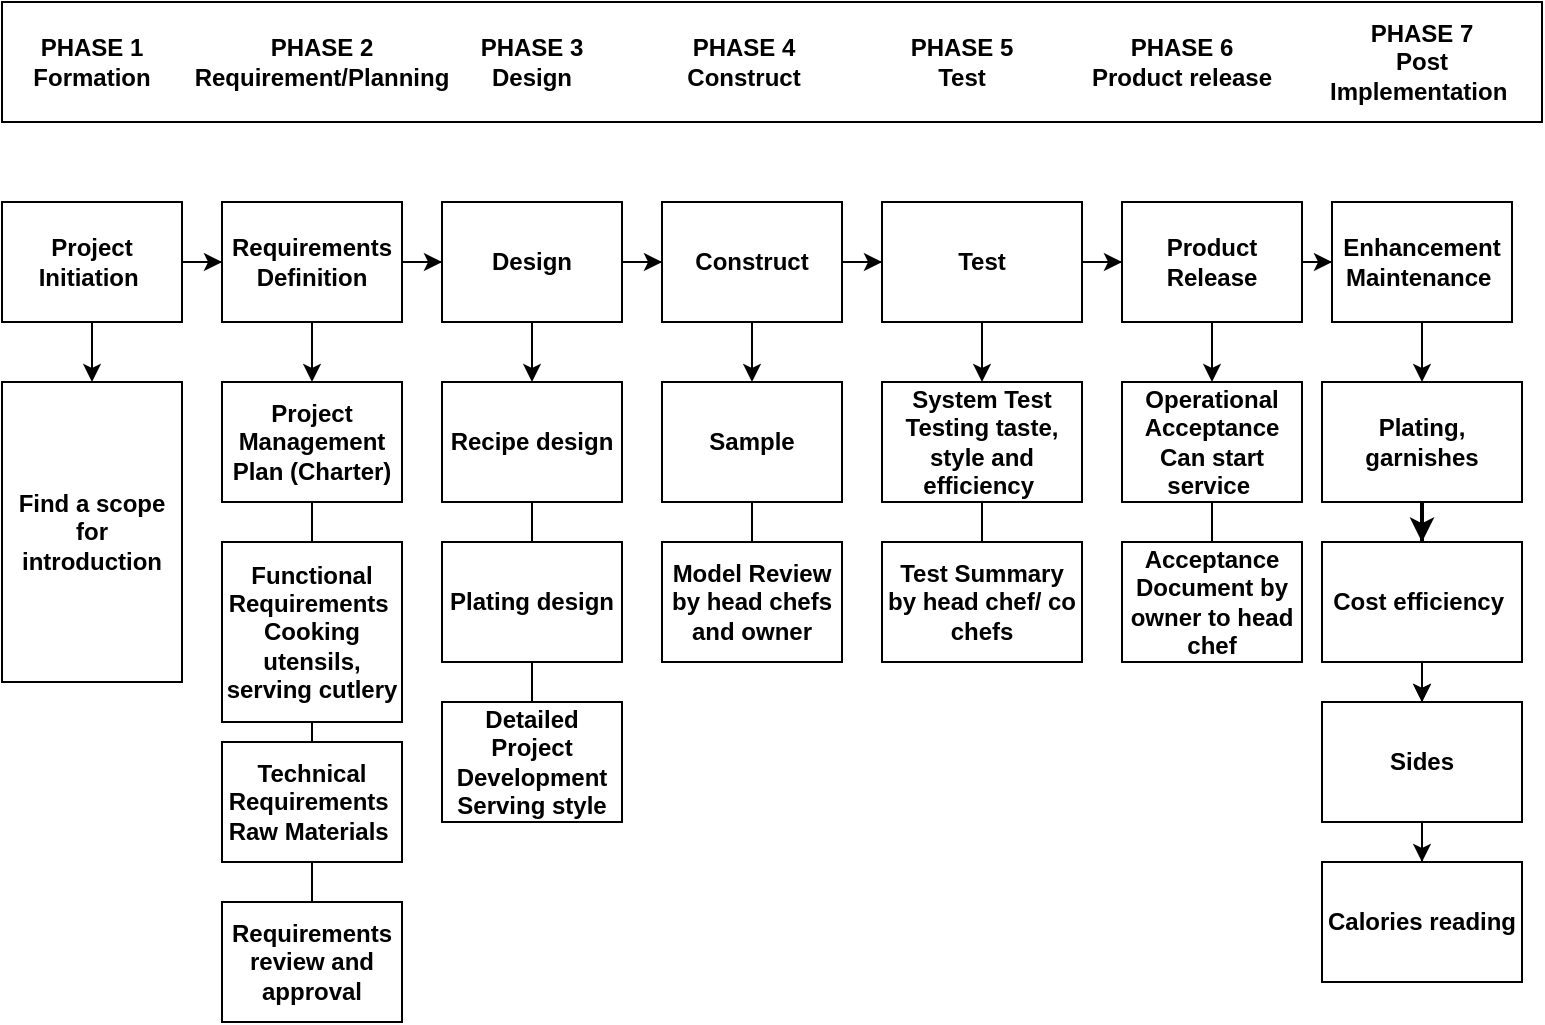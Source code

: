 <mxfile version="16.4.7" type="github">
  <diagram id="LQ69D8eemHiY_h8oVcqF" name="Page-1">
    <mxGraphModel dx="1278" dy="589" grid="1" gridSize="10" guides="1" tooltips="1" connect="1" arrows="1" fold="1" page="1" pageScale="1" pageWidth="850" pageHeight="1100" math="0" shadow="0">
      <root>
        <mxCell id="0" />
        <mxCell id="1" parent="0" />
        <mxCell id="iYVpCpsxszZO10fB_xN_-1" value="" style="rounded=0;whiteSpace=wrap;html=1;fontStyle=1" parent="1" vertex="1">
          <mxGeometry x="70" y="20" width="770" height="60" as="geometry" />
        </mxCell>
        <mxCell id="iYVpCpsxszZO10fB_xN_-2" value="PHASE 1&lt;br&gt;Formation" style="text;html=1;strokeColor=none;fillColor=none;align=center;verticalAlign=middle;whiteSpace=wrap;rounded=0;fontStyle=1" parent="1" vertex="1">
          <mxGeometry x="70" y="20" width="90" height="60" as="geometry" />
        </mxCell>
        <mxCell id="iYVpCpsxszZO10fB_xN_-3" value="PHASE 2&lt;br&gt;Requirement/Planning" style="text;html=1;strokeColor=none;fillColor=none;align=center;verticalAlign=middle;whiteSpace=wrap;rounded=0;fontStyle=1" parent="1" vertex="1">
          <mxGeometry x="180" y="20" width="100" height="60" as="geometry" />
        </mxCell>
        <mxCell id="iYVpCpsxszZO10fB_xN_-4" value="PHASE 3&lt;br&gt;Design" style="text;html=1;strokeColor=none;fillColor=none;align=center;verticalAlign=middle;whiteSpace=wrap;rounded=0;fontStyle=1" parent="1" vertex="1">
          <mxGeometry x="285" y="20" width="100" height="60" as="geometry" />
        </mxCell>
        <mxCell id="iYVpCpsxszZO10fB_xN_-5" value="PHASE 4&lt;br&gt;Construct" style="text;html=1;strokeColor=none;fillColor=none;align=center;verticalAlign=middle;whiteSpace=wrap;rounded=0;fontStyle=1" parent="1" vertex="1">
          <mxGeometry x="391" y="20" width="100" height="60" as="geometry" />
        </mxCell>
        <mxCell id="iYVpCpsxszZO10fB_xN_-6" value="PHASE 5&lt;br&gt;Test" style="text;html=1;strokeColor=none;fillColor=none;align=center;verticalAlign=middle;whiteSpace=wrap;rounded=0;fontStyle=1" parent="1" vertex="1">
          <mxGeometry x="500" y="20" width="100" height="60" as="geometry" />
        </mxCell>
        <mxCell id="iYVpCpsxszZO10fB_xN_-7" value="PHASE 6&lt;br&gt;Product release" style="text;html=1;strokeColor=none;fillColor=none;align=center;verticalAlign=middle;whiteSpace=wrap;rounded=0;fontStyle=1" parent="1" vertex="1">
          <mxGeometry x="610" y="20" width="100" height="60" as="geometry" />
        </mxCell>
        <mxCell id="iYVpCpsxszZO10fB_xN_-8" value="PHASE 7&lt;br&gt;Post Implementation&amp;nbsp;" style="text;html=1;strokeColor=none;fillColor=none;align=center;verticalAlign=middle;whiteSpace=wrap;rounded=0;fontStyle=1" parent="1" vertex="1">
          <mxGeometry x="720" y="20" width="120" height="60" as="geometry" />
        </mxCell>
        <mxCell id="iYVpCpsxszZO10fB_xN_-9" value="" style="edgeStyle=orthogonalEdgeStyle;rounded=0;orthogonalLoop=1;jettySize=auto;html=1;fontStyle=1" parent="1" source="iYVpCpsxszZO10fB_xN_-11" target="iYVpCpsxszZO10fB_xN_-14" edge="1">
          <mxGeometry relative="1" as="geometry" />
        </mxCell>
        <mxCell id="iYVpCpsxszZO10fB_xN_-10" value="" style="edgeStyle=orthogonalEdgeStyle;rounded=0;orthogonalLoop=1;jettySize=auto;html=1;endArrow=classic;endFill=1;fontStyle=1" parent="1" source="iYVpCpsxszZO10fB_xN_-11" target="iYVpCpsxszZO10fB_xN_-29" edge="1">
          <mxGeometry relative="1" as="geometry" />
        </mxCell>
        <mxCell id="iYVpCpsxszZO10fB_xN_-11" value="Project Initiation&amp;nbsp;" style="rounded=0;whiteSpace=wrap;html=1;fontStyle=1" parent="1" vertex="1">
          <mxGeometry x="70" y="120" width="90" height="60" as="geometry" />
        </mxCell>
        <mxCell id="iYVpCpsxszZO10fB_xN_-12" value="" style="edgeStyle=orthogonalEdgeStyle;rounded=0;orthogonalLoop=1;jettySize=auto;html=1;fontStyle=1" parent="1" source="iYVpCpsxszZO10fB_xN_-14" target="iYVpCpsxszZO10fB_xN_-17" edge="1">
          <mxGeometry relative="1" as="geometry" />
        </mxCell>
        <mxCell id="iYVpCpsxszZO10fB_xN_-13" value="" style="edgeStyle=orthogonalEdgeStyle;rounded=0;orthogonalLoop=1;jettySize=auto;html=1;entryX=0.5;entryY=0;entryDx=0;entryDy=0;startArrow=none;startFill=0;endArrow=classic;endFill=1;fontStyle=1" parent="1" source="iYVpCpsxszZO10fB_xN_-14" target="iYVpCpsxszZO10fB_xN_-47" edge="1">
          <mxGeometry relative="1" as="geometry" />
        </mxCell>
        <mxCell id="iYVpCpsxszZO10fB_xN_-14" value="Requirements Definition" style="rounded=0;whiteSpace=wrap;html=1;fontStyle=1" parent="1" vertex="1">
          <mxGeometry x="180" y="120" width="90" height="60" as="geometry" />
        </mxCell>
        <mxCell id="iYVpCpsxszZO10fB_xN_-15" value="" style="edgeStyle=orthogonalEdgeStyle;rounded=0;orthogonalLoop=1;jettySize=auto;html=1;fontStyle=1" parent="1" source="iYVpCpsxszZO10fB_xN_-17" target="iYVpCpsxszZO10fB_xN_-20" edge="1">
          <mxGeometry relative="1" as="geometry" />
        </mxCell>
        <mxCell id="iYVpCpsxszZO10fB_xN_-16" value="" style="edgeStyle=orthogonalEdgeStyle;rounded=0;orthogonalLoop=1;jettySize=auto;html=1;fontStyle=1" parent="1" source="iYVpCpsxszZO10fB_xN_-17" target="iYVpCpsxszZO10fB_xN_-42" edge="1">
          <mxGeometry relative="1" as="geometry" />
        </mxCell>
        <mxCell id="iYVpCpsxszZO10fB_xN_-17" value="Design" style="rounded=0;whiteSpace=wrap;html=1;fontStyle=1" parent="1" vertex="1">
          <mxGeometry x="290" y="120" width="90" height="60" as="geometry" />
        </mxCell>
        <mxCell id="iYVpCpsxszZO10fB_xN_-18" value="" style="edgeStyle=orthogonalEdgeStyle;rounded=0;orthogonalLoop=1;jettySize=auto;html=1;fontStyle=1" parent="1" source="iYVpCpsxszZO10fB_xN_-20" target="iYVpCpsxszZO10fB_xN_-23" edge="1">
          <mxGeometry relative="1" as="geometry" />
        </mxCell>
        <mxCell id="iYVpCpsxszZO10fB_xN_-19" value="" style="edgeStyle=orthogonalEdgeStyle;rounded=0;orthogonalLoop=1;jettySize=auto;html=1;fontStyle=1" parent="1" source="iYVpCpsxszZO10fB_xN_-20" target="iYVpCpsxszZO10fB_xN_-39" edge="1">
          <mxGeometry relative="1" as="geometry" />
        </mxCell>
        <mxCell id="iYVpCpsxszZO10fB_xN_-20" value="Construct" style="rounded=0;whiteSpace=wrap;html=1;fontStyle=1" parent="1" vertex="1">
          <mxGeometry x="400" y="120" width="90" height="60" as="geometry" />
        </mxCell>
        <mxCell id="iYVpCpsxszZO10fB_xN_-21" value="" style="edgeStyle=orthogonalEdgeStyle;rounded=0;orthogonalLoop=1;jettySize=auto;html=1;fontStyle=1" parent="1" source="iYVpCpsxszZO10fB_xN_-23" target="iYVpCpsxszZO10fB_xN_-26" edge="1">
          <mxGeometry relative="1" as="geometry" />
        </mxCell>
        <mxCell id="iYVpCpsxszZO10fB_xN_-22" value="" style="edgeStyle=orthogonalEdgeStyle;rounded=0;orthogonalLoop=1;jettySize=auto;html=1;entryX=0.5;entryY=0;entryDx=0;entryDy=0;fontStyle=1" parent="1" source="iYVpCpsxszZO10fB_xN_-23" target="iYVpCpsxszZO10fB_xN_-36" edge="1">
          <mxGeometry relative="1" as="geometry" />
        </mxCell>
        <mxCell id="iYVpCpsxszZO10fB_xN_-23" value="Test" style="rounded=0;whiteSpace=wrap;html=1;fontStyle=1" parent="1" vertex="1">
          <mxGeometry x="510" y="120" width="100" height="60" as="geometry" />
        </mxCell>
        <mxCell id="iYVpCpsxszZO10fB_xN_-24" value="" style="edgeStyle=orthogonalEdgeStyle;rounded=0;orthogonalLoop=1;jettySize=auto;html=1;fontStyle=1" parent="1" source="iYVpCpsxszZO10fB_xN_-26" target="iYVpCpsxszZO10fB_xN_-28" edge="1">
          <mxGeometry relative="1" as="geometry" />
        </mxCell>
        <mxCell id="iYVpCpsxszZO10fB_xN_-25" value="" style="edgeStyle=orthogonalEdgeStyle;rounded=0;orthogonalLoop=1;jettySize=auto;html=1;fontStyle=1" parent="1" source="iYVpCpsxszZO10fB_xN_-26" target="iYVpCpsxszZO10fB_xN_-33" edge="1">
          <mxGeometry relative="1" as="geometry" />
        </mxCell>
        <mxCell id="iYVpCpsxszZO10fB_xN_-26" value="Product Release" style="rounded=0;whiteSpace=wrap;html=1;fontStyle=1" parent="1" vertex="1">
          <mxGeometry x="630" y="120" width="90" height="60" as="geometry" />
        </mxCell>
        <mxCell id="iYVpCpsxszZO10fB_xN_-27" value="" style="edgeStyle=orthogonalEdgeStyle;rounded=0;orthogonalLoop=1;jettySize=auto;html=1;fontStyle=1" parent="1" source="iYVpCpsxszZO10fB_xN_-28" target="iYVpCpsxszZO10fB_xN_-31" edge="1">
          <mxGeometry relative="1" as="geometry" />
        </mxCell>
        <mxCell id="iYVpCpsxszZO10fB_xN_-28" value="Enhancement Maintenance&amp;nbsp;" style="rounded=0;whiteSpace=wrap;html=1;fontStyle=1" parent="1" vertex="1">
          <mxGeometry x="735" y="120" width="90" height="60" as="geometry" />
        </mxCell>
        <mxCell id="iYVpCpsxszZO10fB_xN_-29" value="Find a scope for introduction" style="rounded=0;whiteSpace=wrap;html=1;fontStyle=1" parent="1" vertex="1">
          <mxGeometry x="70" y="210" width="90" height="150" as="geometry" />
        </mxCell>
        <mxCell id="iYVpCpsxszZO10fB_xN_-30" value="" style="edgeStyle=orthogonalEdgeStyle;rounded=0;orthogonalLoop=1;jettySize=auto;html=1;fontSize=14;startArrow=none;startFill=0;endArrow=classic;endFill=1;strokeWidth=2;" parent="1" source="iYVpCpsxszZO10fB_xN_-31" target="iYVpCpsxszZO10fB_xN_-53" edge="1">
          <mxGeometry relative="1" as="geometry" />
        </mxCell>
        <mxCell id="iYVpCpsxszZO10fB_xN_-31" value="Plating, garnishes" style="rounded=0;whiteSpace=wrap;html=1;fontStyle=1" parent="1" vertex="1">
          <mxGeometry x="730" y="210" width="100" height="60" as="geometry" />
        </mxCell>
        <mxCell id="iYVpCpsxszZO10fB_xN_-32" value="" style="edgeStyle=orthogonalEdgeStyle;rounded=0;orthogonalLoop=1;jettySize=auto;html=1;endArrow=none;endFill=0;fontStyle=1" parent="1" source="iYVpCpsxszZO10fB_xN_-33" target="iYVpCpsxszZO10fB_xN_-34" edge="1">
          <mxGeometry relative="1" as="geometry" />
        </mxCell>
        <mxCell id="iYVpCpsxszZO10fB_xN_-33" value="Operational Acceptance&lt;br&gt;Can start service&amp;nbsp;" style="rounded=0;whiteSpace=wrap;html=1;fontStyle=1" parent="1" vertex="1">
          <mxGeometry x="630" y="210" width="90" height="60" as="geometry" />
        </mxCell>
        <mxCell id="iYVpCpsxszZO10fB_xN_-34" value="Acceptance Document by owner to head chef" style="rounded=0;whiteSpace=wrap;html=1;fontStyle=1" parent="1" vertex="1">
          <mxGeometry x="630" y="290" width="90" height="60" as="geometry" />
        </mxCell>
        <mxCell id="iYVpCpsxszZO10fB_xN_-35" value="" style="edgeStyle=orthogonalEdgeStyle;rounded=0;orthogonalLoop=1;jettySize=auto;html=1;endArrow=none;endFill=0;fontStyle=1" parent="1" source="iYVpCpsxszZO10fB_xN_-36" target="iYVpCpsxszZO10fB_xN_-37" edge="1">
          <mxGeometry relative="1" as="geometry" />
        </mxCell>
        <mxCell id="iYVpCpsxszZO10fB_xN_-36" value="System Test&lt;br&gt;Testing taste, style and efficiency&amp;nbsp;" style="rounded=0;whiteSpace=wrap;html=1;fontStyle=1" parent="1" vertex="1">
          <mxGeometry x="510" y="210" width="100" height="60" as="geometry" />
        </mxCell>
        <mxCell id="iYVpCpsxszZO10fB_xN_-37" value="Test Summary by head chef/ co chefs" style="rounded=0;whiteSpace=wrap;html=1;fontStyle=1" parent="1" vertex="1">
          <mxGeometry x="510" y="290" width="100" height="60" as="geometry" />
        </mxCell>
        <mxCell id="iYVpCpsxszZO10fB_xN_-38" value="" style="edgeStyle=orthogonalEdgeStyle;rounded=0;orthogonalLoop=1;jettySize=auto;html=1;endArrow=none;endFill=0;fontStyle=1" parent="1" source="iYVpCpsxszZO10fB_xN_-39" target="iYVpCpsxszZO10fB_xN_-40" edge="1">
          <mxGeometry relative="1" as="geometry" />
        </mxCell>
        <mxCell id="iYVpCpsxszZO10fB_xN_-39" value="Sample" style="rounded=0;whiteSpace=wrap;html=1;fontStyle=1" parent="1" vertex="1">
          <mxGeometry x="400" y="210" width="90" height="60" as="geometry" />
        </mxCell>
        <mxCell id="iYVpCpsxszZO10fB_xN_-40" value="Model Review by head chefs and owner" style="rounded=0;whiteSpace=wrap;html=1;fontStyle=1" parent="1" vertex="1">
          <mxGeometry x="400" y="290" width="90" height="60" as="geometry" />
        </mxCell>
        <mxCell id="iYVpCpsxszZO10fB_xN_-41" value="" style="edgeStyle=orthogonalEdgeStyle;rounded=0;orthogonalLoop=1;jettySize=auto;html=1;endArrow=none;endFill=0;fontStyle=1" parent="1" source="iYVpCpsxszZO10fB_xN_-42" target="iYVpCpsxszZO10fB_xN_-44" edge="1">
          <mxGeometry relative="1" as="geometry" />
        </mxCell>
        <mxCell id="iYVpCpsxszZO10fB_xN_-42" value="Recipe design" style="rounded=0;whiteSpace=wrap;html=1;fontStyle=1" parent="1" vertex="1">
          <mxGeometry x="290" y="210" width="90" height="60" as="geometry" />
        </mxCell>
        <mxCell id="iYVpCpsxszZO10fB_xN_-43" value="" style="edgeStyle=orthogonalEdgeStyle;rounded=0;orthogonalLoop=1;jettySize=auto;html=1;endArrow=none;endFill=0;fontStyle=1" parent="1" source="iYVpCpsxszZO10fB_xN_-44" target="iYVpCpsxszZO10fB_xN_-45" edge="1">
          <mxGeometry relative="1" as="geometry" />
        </mxCell>
        <mxCell id="iYVpCpsxszZO10fB_xN_-44" value="Plating design" style="rounded=0;whiteSpace=wrap;html=1;fontStyle=1" parent="1" vertex="1">
          <mxGeometry x="290" y="290" width="90" height="60" as="geometry" />
        </mxCell>
        <mxCell id="iYVpCpsxszZO10fB_xN_-45" value="Detailed Project Development&lt;br&gt;Serving style" style="rounded=0;whiteSpace=wrap;html=1;fontStyle=1" parent="1" vertex="1">
          <mxGeometry x="290" y="370" width="90" height="60" as="geometry" />
        </mxCell>
        <mxCell id="iYVpCpsxszZO10fB_xN_-46" value="" style="edgeStyle=orthogonalEdgeStyle;rounded=0;orthogonalLoop=1;jettySize=auto;html=1;endArrow=none;endFill=0;fontStyle=1" parent="1" source="iYVpCpsxszZO10fB_xN_-47" target="iYVpCpsxszZO10fB_xN_-49" edge="1">
          <mxGeometry relative="1" as="geometry" />
        </mxCell>
        <mxCell id="iYVpCpsxszZO10fB_xN_-47" value="Project Management Plan (Charter)" style="rounded=0;whiteSpace=wrap;html=1;fontStyle=1" parent="1" vertex="1">
          <mxGeometry x="180" y="210" width="90" height="60" as="geometry" />
        </mxCell>
        <mxCell id="iYVpCpsxszZO10fB_xN_-48" value="" style="edgeStyle=orthogonalEdgeStyle;rounded=0;orthogonalLoop=1;jettySize=auto;html=1;endArrow=none;endFill=0;fontStyle=1" parent="1" source="iYVpCpsxszZO10fB_xN_-49" target="iYVpCpsxszZO10fB_xN_-51" edge="1">
          <mxGeometry relative="1" as="geometry" />
        </mxCell>
        <mxCell id="iYVpCpsxszZO10fB_xN_-49" value="Functional Requirements&amp;nbsp;&lt;br&gt;Cooking utensils, serving cutlery" style="rounded=0;whiteSpace=wrap;html=1;fontStyle=1" parent="1" vertex="1">
          <mxGeometry x="180" y="290" width="90" height="90" as="geometry" />
        </mxCell>
        <mxCell id="iYVpCpsxszZO10fB_xN_-50" value="" style="edgeStyle=orthogonalEdgeStyle;rounded=0;orthogonalLoop=1;jettySize=auto;html=1;endArrow=none;endFill=0;fontStyle=1" parent="1" source="iYVpCpsxszZO10fB_xN_-51" target="iYVpCpsxszZO10fB_xN_-52" edge="1">
          <mxGeometry relative="1" as="geometry" />
        </mxCell>
        <mxCell id="iYVpCpsxszZO10fB_xN_-51" value="Technical Requirements&amp;nbsp;&lt;br&gt;Raw Materials&amp;nbsp;" style="rounded=0;whiteSpace=wrap;html=1;fontStyle=1" parent="1" vertex="1">
          <mxGeometry x="180" y="390" width="90" height="60" as="geometry" />
        </mxCell>
        <mxCell id="iYVpCpsxszZO10fB_xN_-52" value="Requirements review and approval" style="rounded=0;whiteSpace=wrap;html=1;fontStyle=1" parent="1" vertex="1">
          <mxGeometry x="180" y="470" width="90" height="60" as="geometry" />
        </mxCell>
        <mxCell id="fuYoSvUfIK-gurPZ5R5v-2" value="" style="edgeStyle=orthogonalEdgeStyle;rounded=0;orthogonalLoop=1;jettySize=auto;html=1;" edge="1" parent="1" source="iYVpCpsxszZO10fB_xN_-53" target="fuYoSvUfIK-gurPZ5R5v-1">
          <mxGeometry relative="1" as="geometry" />
        </mxCell>
        <mxCell id="fuYoSvUfIK-gurPZ5R5v-3" value="" style="edgeStyle=orthogonalEdgeStyle;rounded=0;orthogonalLoop=1;jettySize=auto;html=1;" edge="1" parent="1" source="iYVpCpsxszZO10fB_xN_-53" target="fuYoSvUfIK-gurPZ5R5v-1">
          <mxGeometry relative="1" as="geometry" />
        </mxCell>
        <mxCell id="iYVpCpsxszZO10fB_xN_-53" value="Cost efficiency&amp;nbsp;" style="rounded=0;whiteSpace=wrap;html=1;fontStyle=1" parent="1" vertex="1">
          <mxGeometry x="730" y="290" width="100" height="60" as="geometry" />
        </mxCell>
        <mxCell id="fuYoSvUfIK-gurPZ5R5v-5" value="" style="edgeStyle=orthogonalEdgeStyle;rounded=0;orthogonalLoop=1;jettySize=auto;html=1;" edge="1" parent="1" source="fuYoSvUfIK-gurPZ5R5v-1" target="fuYoSvUfIK-gurPZ5R5v-4">
          <mxGeometry relative="1" as="geometry" />
        </mxCell>
        <mxCell id="fuYoSvUfIK-gurPZ5R5v-1" value="Sides" style="rounded=0;whiteSpace=wrap;html=1;fontStyle=1" vertex="1" parent="1">
          <mxGeometry x="730" y="370" width="100" height="60" as="geometry" />
        </mxCell>
        <mxCell id="fuYoSvUfIK-gurPZ5R5v-4" value="Calories reading" style="rounded=0;whiteSpace=wrap;html=1;fontStyle=1" vertex="1" parent="1">
          <mxGeometry x="730" y="450" width="100" height="60" as="geometry" />
        </mxCell>
      </root>
    </mxGraphModel>
  </diagram>
</mxfile>
